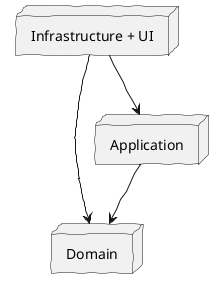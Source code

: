 @startuml
skinparam Handwritten true
skinparam monochrome true	
skinparam packageStyle rect	
skinparam shadowing false
node "Infrastructure + UI" as inf
node Application
node Domain

inf -down-> Application
Application -down-> Domain
inf -> Domain
@enduml